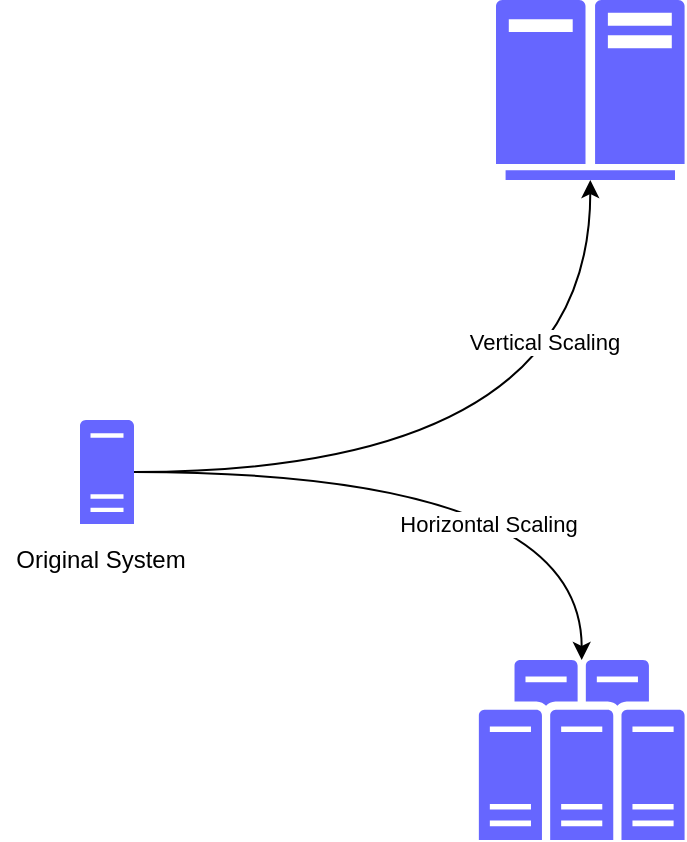 <mxfile version="14.2.7" type="device"><diagram id="5EuKKgYIPNOQlndot8uS" name="Page-1"><mxGraphModel dx="1422" dy="772" grid="1" gridSize="10" guides="1" tooltips="1" connect="1" arrows="1" fold="1" page="1" pageScale="1" pageWidth="850" pageHeight="1100" math="0" shadow="0"><root><mxCell id="0"/><mxCell id="1" parent="0"/><mxCell id="VnpiKr-XbvLAadkCiZhp-6" style="edgeStyle=orthogonalEdgeStyle;rounded=0;orthogonalLoop=1;jettySize=auto;html=1;curved=1;" edge="1" parent="1" source="VnpiKr-XbvLAadkCiZhp-4" target="VnpiKr-XbvLAadkCiZhp-5"><mxGeometry relative="1" as="geometry"/></mxCell><mxCell id="VnpiKr-XbvLAadkCiZhp-11" value="Vertical Scaling" style="edgeLabel;html=1;align=center;verticalAlign=middle;resizable=0;points=[];" vertex="1" connectable="0" parent="VnpiKr-XbvLAadkCiZhp-6"><mxGeometry x="0.567" y="23" relative="1" as="geometry"><mxPoint as="offset"/></mxGeometry></mxCell><mxCell id="VnpiKr-XbvLAadkCiZhp-7" style="edgeStyle=orthogonalEdgeStyle;curved=1;rounded=0;orthogonalLoop=1;jettySize=auto;html=1;" edge="1" parent="1" source="VnpiKr-XbvLAadkCiZhp-4" target="VnpiKr-XbvLAadkCiZhp-8"><mxGeometry relative="1" as="geometry"><mxPoint x="450" y="530" as="targetPoint"/></mxGeometry></mxCell><mxCell id="VnpiKr-XbvLAadkCiZhp-12" value="Horizontal Scaling" style="edgeLabel;html=1;align=center;verticalAlign=middle;resizable=0;points=[];" vertex="1" connectable="0" parent="VnpiKr-XbvLAadkCiZhp-7"><mxGeometry x="0.114" y="-26" relative="1" as="geometry"><mxPoint as="offset"/></mxGeometry></mxCell><mxCell id="VnpiKr-XbvLAadkCiZhp-4" value="" style="pointerEvents=1;shadow=0;dashed=0;html=1;strokeColor=none;labelPosition=center;verticalLabelPosition=bottom;verticalAlign=top;outlineConnect=0;align=center;shape=mxgraph.office.servers.physical_host;fillColor=#6666FF;" vertex="1" parent="1"><mxGeometry x="170" y="350" width="27" height="52" as="geometry"/></mxCell><mxCell id="VnpiKr-XbvLAadkCiZhp-5" value="" style="pointerEvents=1;shadow=0;dashed=0;html=1;strokeColor=none;labelPosition=center;verticalLabelPosition=bottom;verticalAlign=top;outlineConnect=0;align=center;shape=mxgraph.office.servers.mainframe_host;fillColor=#6666FF;" vertex="1" parent="1"><mxGeometry x="378" y="140" width="94.29" height="90" as="geometry"/></mxCell><mxCell id="VnpiKr-XbvLAadkCiZhp-8" value="" style="pointerEvents=1;shadow=0;dashed=0;html=1;strokeColor=none;labelPosition=center;verticalLabelPosition=bottom;verticalAlign=top;outlineConnect=0;align=center;shape=mxgraph.office.servers.physical_host_farm;fillColor=#6666FF;" vertex="1" parent="1"><mxGeometry x="369.43" y="470" width="102.86" height="90" as="geometry"/></mxCell><mxCell id="VnpiKr-XbvLAadkCiZhp-13" value="Original System" style="text;html=1;align=center;verticalAlign=middle;resizable=0;points=[];autosize=1;" vertex="1" parent="1"><mxGeometry x="130" y="410" width="100" height="20" as="geometry"/></mxCell></root></mxGraphModel></diagram></mxfile>